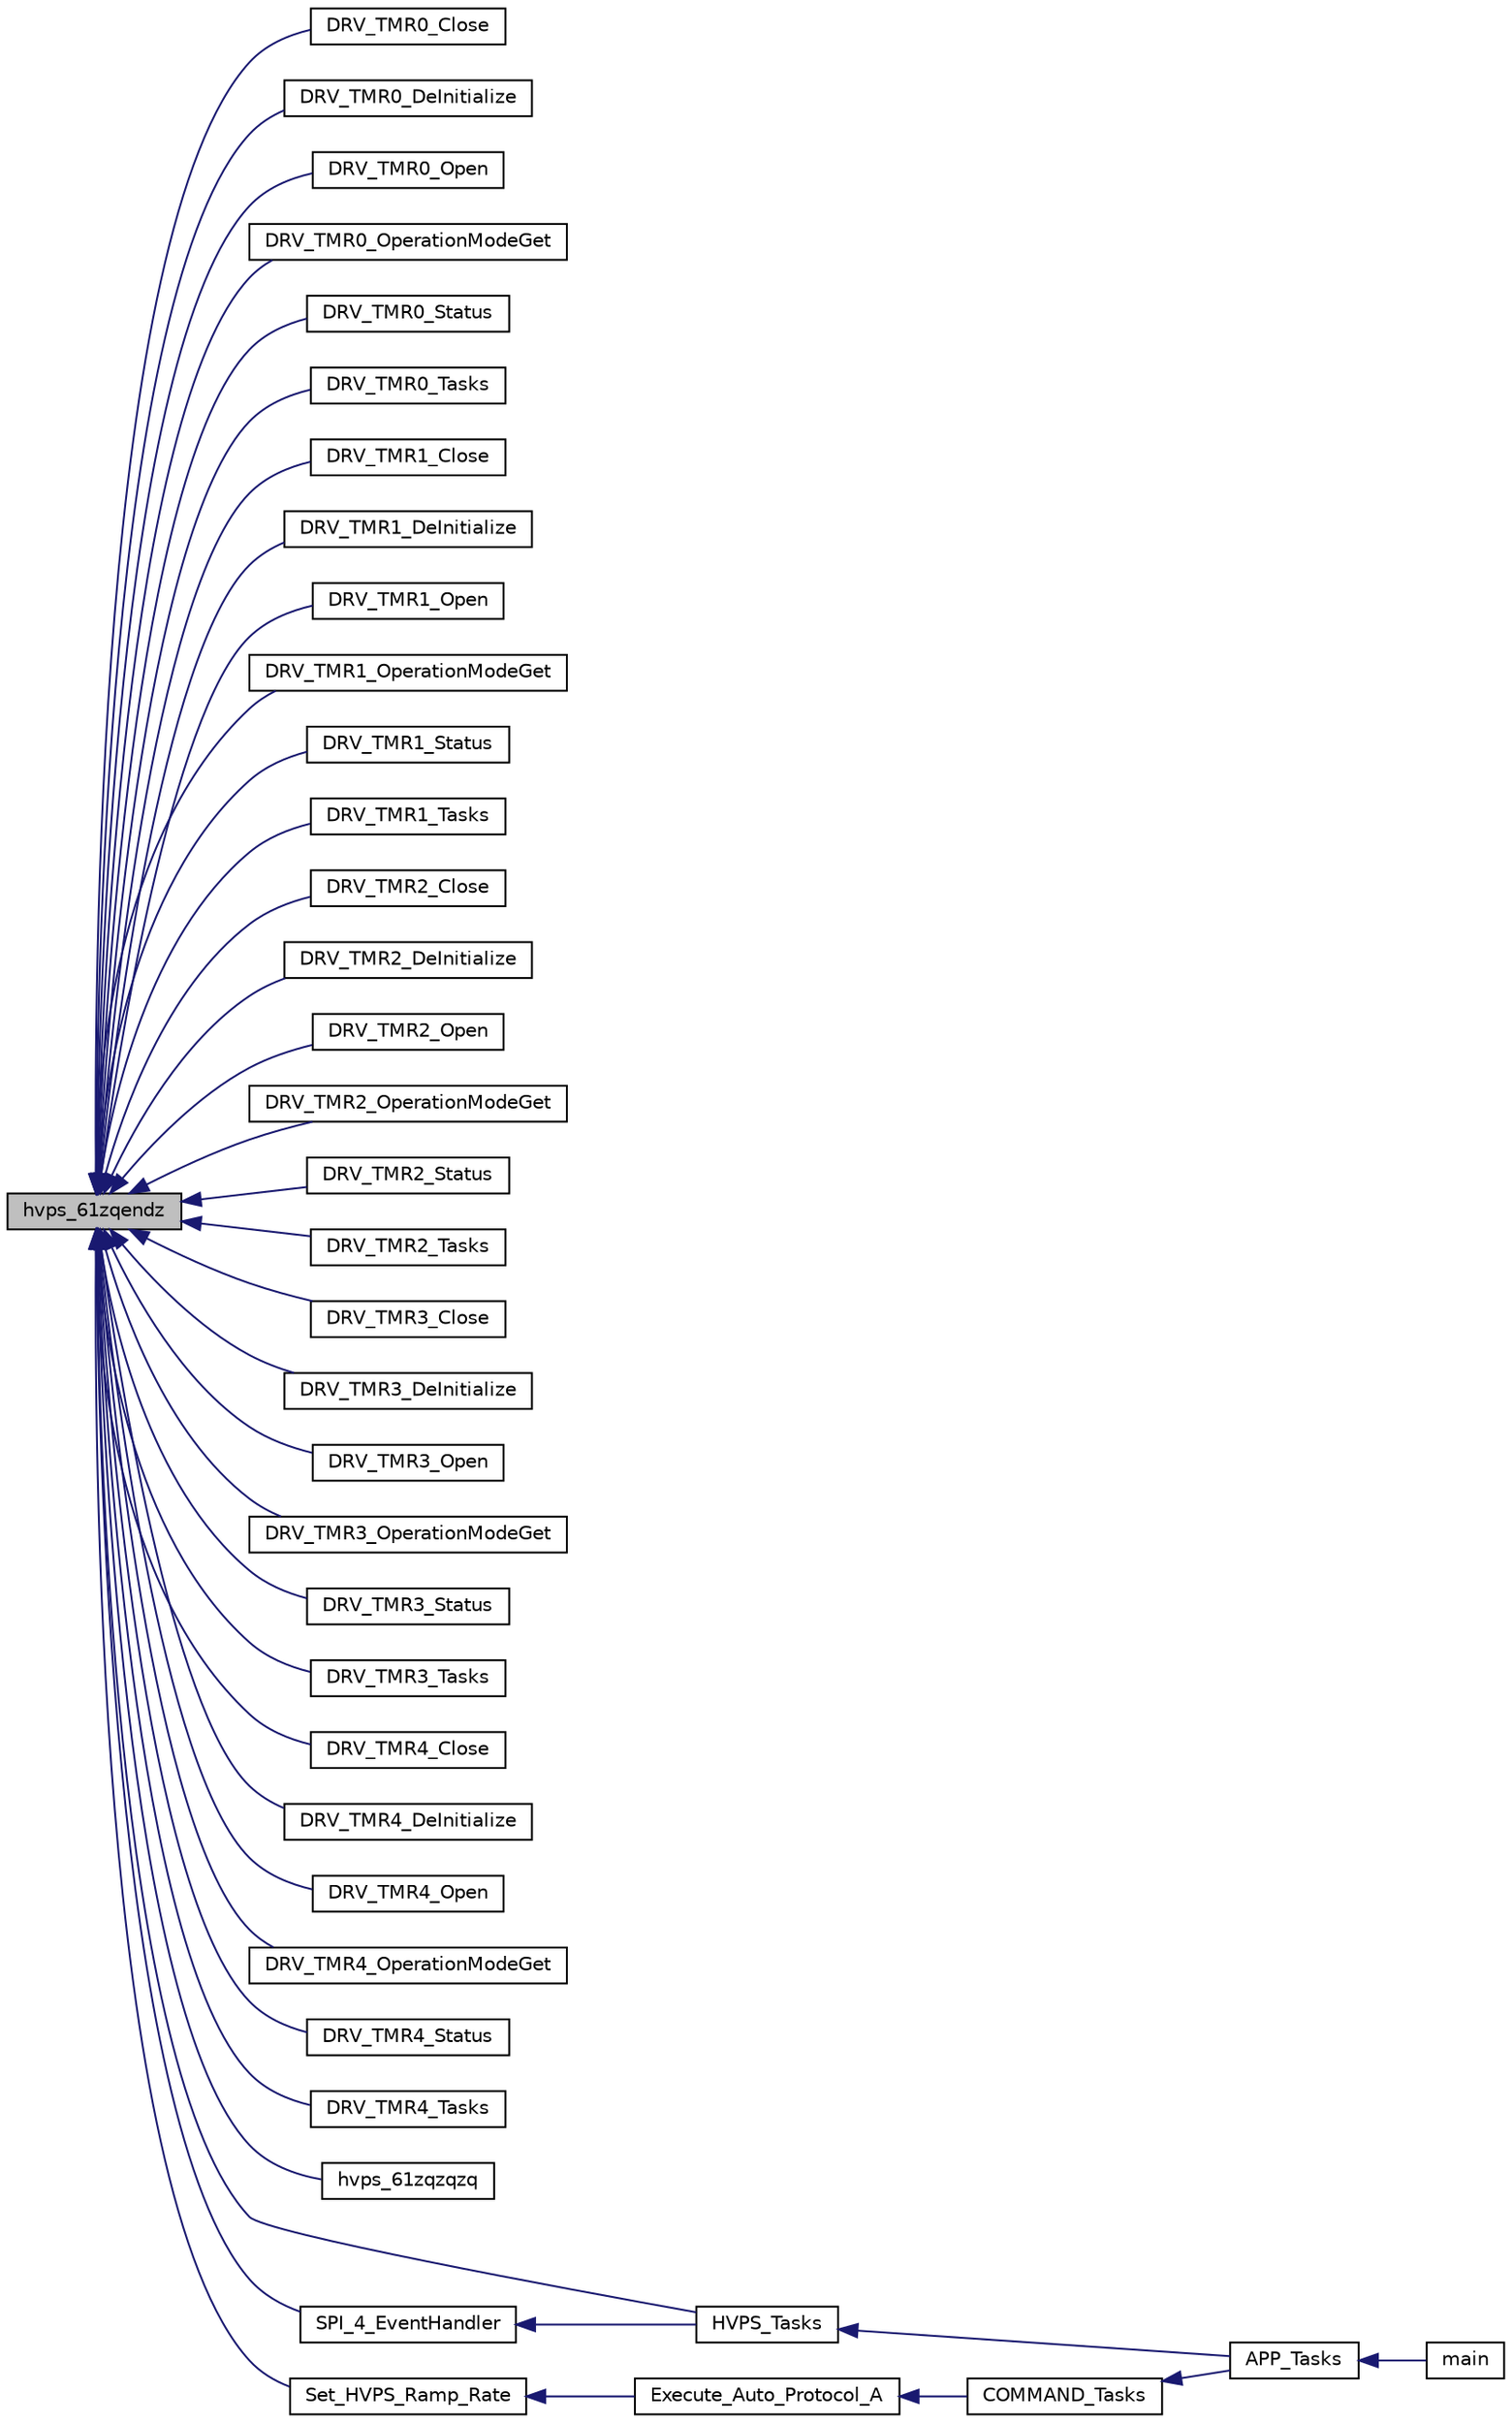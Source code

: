 digraph "hvps_61zqendz"
{
  edge [fontname="Helvetica",fontsize="10",labelfontname="Helvetica",labelfontsize="10"];
  node [fontname="Helvetica",fontsize="10",shape=record];
  rankdir="LR";
  Node623 [label="hvps_61zqendz",height=0.2,width=0.4,color="black", fillcolor="grey75", style="filled", fontcolor="black"];
  Node623 -> Node624 [dir="back",color="midnightblue",fontsize="10",style="solid",fontname="Helvetica"];
  Node624 [label="DRV_TMR0_Close",height=0.2,width=0.4,color="black", fillcolor="white", style="filled",URL="$inszt__hvps_8c.html#a32eae35a1e64a44969e70c746ec9cdc2"];
  Node623 -> Node625 [dir="back",color="midnightblue",fontsize="10",style="solid",fontname="Helvetica"];
  Node625 [label="DRV_TMR0_DeInitialize",height=0.2,width=0.4,color="black", fillcolor="white", style="filled",URL="$inszt__hvps_8c.html#ac35e22ce2277246569aa15a0142f42de"];
  Node623 -> Node626 [dir="back",color="midnightblue",fontsize="10",style="solid",fontname="Helvetica"];
  Node626 [label="DRV_TMR0_Open",height=0.2,width=0.4,color="black", fillcolor="white", style="filled",URL="$inszt__hvps_8c.html#a6185be0b1acc5308100e9c168c6d9882"];
  Node623 -> Node627 [dir="back",color="midnightblue",fontsize="10",style="solid",fontname="Helvetica"];
  Node627 [label="DRV_TMR0_OperationModeGet",height=0.2,width=0.4,color="black", fillcolor="white", style="filled",URL="$inszt__hvps_8c.html#a75154e72363837310412c5f0f77ca99b"];
  Node623 -> Node628 [dir="back",color="midnightblue",fontsize="10",style="solid",fontname="Helvetica"];
  Node628 [label="DRV_TMR0_Status",height=0.2,width=0.4,color="black", fillcolor="white", style="filled",URL="$inszt__hvps_8c.html#aa0b45abb3787c0b80fba63077983fda6"];
  Node623 -> Node629 [dir="back",color="midnightblue",fontsize="10",style="solid",fontname="Helvetica"];
  Node629 [label="DRV_TMR0_Tasks",height=0.2,width=0.4,color="black", fillcolor="white", style="filled",URL="$inszt__hvps_8c.html#a074ed24077060483c762988f726d23e9"];
  Node623 -> Node630 [dir="back",color="midnightblue",fontsize="10",style="solid",fontname="Helvetica"];
  Node630 [label="DRV_TMR1_Close",height=0.2,width=0.4,color="black", fillcolor="white", style="filled",URL="$inszt__hvps_8c.html#a6a5cde4bb2a1f040394eff6085aa1d59"];
  Node623 -> Node631 [dir="back",color="midnightblue",fontsize="10",style="solid",fontname="Helvetica"];
  Node631 [label="DRV_TMR1_DeInitialize",height=0.2,width=0.4,color="black", fillcolor="white", style="filled",URL="$inszt__hvps_8c.html#abf7739f5097a1ceff5268ea070a35c9e"];
  Node623 -> Node632 [dir="back",color="midnightblue",fontsize="10",style="solid",fontname="Helvetica"];
  Node632 [label="DRV_TMR1_Open",height=0.2,width=0.4,color="black", fillcolor="white", style="filled",URL="$inszt__hvps_8c.html#ac23662f1a2e62aff3d8576b4fb403b5e"];
  Node623 -> Node633 [dir="back",color="midnightblue",fontsize="10",style="solid",fontname="Helvetica"];
  Node633 [label="DRV_TMR1_OperationModeGet",height=0.2,width=0.4,color="black", fillcolor="white", style="filled",URL="$inszt__hvps_8c.html#a2ddcb52c248a14db2f5d3cc2b8396b4d"];
  Node623 -> Node634 [dir="back",color="midnightblue",fontsize="10",style="solid",fontname="Helvetica"];
  Node634 [label="DRV_TMR1_Status",height=0.2,width=0.4,color="black", fillcolor="white", style="filled",URL="$inszt__hvps_8c.html#af0b509a65d0cc40830845f905e72f383"];
  Node623 -> Node635 [dir="back",color="midnightblue",fontsize="10",style="solid",fontname="Helvetica"];
  Node635 [label="DRV_TMR1_Tasks",height=0.2,width=0.4,color="black", fillcolor="white", style="filled",URL="$inszt__hvps_8c.html#a0c01e1083b80ad88b2bc0fae758b1f0e"];
  Node623 -> Node636 [dir="back",color="midnightblue",fontsize="10",style="solid",fontname="Helvetica"];
  Node636 [label="DRV_TMR2_Close",height=0.2,width=0.4,color="black", fillcolor="white", style="filled",URL="$inszt__hvps_8c.html#a5ad44e5f36f8a566c396331e7c08c15d"];
  Node623 -> Node637 [dir="back",color="midnightblue",fontsize="10",style="solid",fontname="Helvetica"];
  Node637 [label="DRV_TMR2_DeInitialize",height=0.2,width=0.4,color="black", fillcolor="white", style="filled",URL="$inszt__hvps_8c.html#a0aa800750e31f5d3aea0afcd7faa41fe"];
  Node623 -> Node638 [dir="back",color="midnightblue",fontsize="10",style="solid",fontname="Helvetica"];
  Node638 [label="DRV_TMR2_Open",height=0.2,width=0.4,color="black", fillcolor="white", style="filled",URL="$inszt__hvps_8c.html#ae3ec2e7d926f1dfcf4d5b4ec3f4452b1"];
  Node623 -> Node639 [dir="back",color="midnightblue",fontsize="10",style="solid",fontname="Helvetica"];
  Node639 [label="DRV_TMR2_OperationModeGet",height=0.2,width=0.4,color="black", fillcolor="white", style="filled",URL="$inszt__hvps_8c.html#aaec612bc5ca6823e226aa9e168f0f7e4"];
  Node623 -> Node640 [dir="back",color="midnightblue",fontsize="10",style="solid",fontname="Helvetica"];
  Node640 [label="DRV_TMR2_Status",height=0.2,width=0.4,color="black", fillcolor="white", style="filled",URL="$inszt__hvps_8c.html#ab66021f387d5cbb3e7ab20b7718aa773"];
  Node623 -> Node641 [dir="back",color="midnightblue",fontsize="10",style="solid",fontname="Helvetica"];
  Node641 [label="DRV_TMR2_Tasks",height=0.2,width=0.4,color="black", fillcolor="white", style="filled",URL="$inszt__hvps_8c.html#a4cae103296c260a0cacd0bfbb02abec6"];
  Node623 -> Node642 [dir="back",color="midnightblue",fontsize="10",style="solid",fontname="Helvetica"];
  Node642 [label="DRV_TMR3_Close",height=0.2,width=0.4,color="black", fillcolor="white", style="filled",URL="$inszt__hvps_8c.html#a5dd9fa4b5c96ae83f17ed22952b3526b"];
  Node623 -> Node643 [dir="back",color="midnightblue",fontsize="10",style="solid",fontname="Helvetica"];
  Node643 [label="DRV_TMR3_DeInitialize",height=0.2,width=0.4,color="black", fillcolor="white", style="filled",URL="$inszt__hvps_8c.html#a51119949a1b0dc2ade9d15cd3eef3cf9"];
  Node623 -> Node644 [dir="back",color="midnightblue",fontsize="10",style="solid",fontname="Helvetica"];
  Node644 [label="DRV_TMR3_Open",height=0.2,width=0.4,color="black", fillcolor="white", style="filled",URL="$inszt__hvps_8c.html#a14def85d2721c6fe7a0f52e5da985745"];
  Node623 -> Node645 [dir="back",color="midnightblue",fontsize="10",style="solid",fontname="Helvetica"];
  Node645 [label="DRV_TMR3_OperationModeGet",height=0.2,width=0.4,color="black", fillcolor="white", style="filled",URL="$inszt__hvps_8c.html#aba3d374b5742c8fed77fb9c5125906e8"];
  Node623 -> Node646 [dir="back",color="midnightblue",fontsize="10",style="solid",fontname="Helvetica"];
  Node646 [label="DRV_TMR3_Status",height=0.2,width=0.4,color="black", fillcolor="white", style="filled",URL="$inszt__hvps_8c.html#ab337820f2261ee63bfbdbe91f999de92"];
  Node623 -> Node647 [dir="back",color="midnightblue",fontsize="10",style="solid",fontname="Helvetica"];
  Node647 [label="DRV_TMR3_Tasks",height=0.2,width=0.4,color="black", fillcolor="white", style="filled",URL="$inszt__hvps_8c.html#ac4622292b2dab66f9b5ae9778db08478"];
  Node623 -> Node648 [dir="back",color="midnightblue",fontsize="10",style="solid",fontname="Helvetica"];
  Node648 [label="DRV_TMR4_Close",height=0.2,width=0.4,color="black", fillcolor="white", style="filled",URL="$inszt__hvps_8c.html#abca98245dd4f6348cc96c19911fa2f7f"];
  Node623 -> Node649 [dir="back",color="midnightblue",fontsize="10",style="solid",fontname="Helvetica"];
  Node649 [label="DRV_TMR4_DeInitialize",height=0.2,width=0.4,color="black", fillcolor="white", style="filled",URL="$inszt__hvps_8c.html#a24315793d9553d184024aea496534bc5"];
  Node623 -> Node650 [dir="back",color="midnightblue",fontsize="10",style="solid",fontname="Helvetica"];
  Node650 [label="DRV_TMR4_Open",height=0.2,width=0.4,color="black", fillcolor="white", style="filled",URL="$inszt__hvps_8c.html#a6e2c39c5a9d8b23859be0e673b43b1b9"];
  Node623 -> Node651 [dir="back",color="midnightblue",fontsize="10",style="solid",fontname="Helvetica"];
  Node651 [label="DRV_TMR4_OperationModeGet",height=0.2,width=0.4,color="black", fillcolor="white", style="filled",URL="$inszt__hvps_8c.html#ad47780c4b3a36ef4f64841b0106a751d"];
  Node623 -> Node652 [dir="back",color="midnightblue",fontsize="10",style="solid",fontname="Helvetica"];
  Node652 [label="DRV_TMR4_Status",height=0.2,width=0.4,color="black", fillcolor="white", style="filled",URL="$inszt__hvps_8c.html#aeb55a9257642cf221bcb641b25033668"];
  Node623 -> Node653 [dir="back",color="midnightblue",fontsize="10",style="solid",fontname="Helvetica"];
  Node653 [label="DRV_TMR4_Tasks",height=0.2,width=0.4,color="black", fillcolor="white", style="filled",URL="$inszt__hvps_8c.html#a97a4bb302673812056f8ad54ea70b59e"];
  Node623 -> Node654 [dir="back",color="midnightblue",fontsize="10",style="solid",fontname="Helvetica"];
  Node654 [label="hvps_61zqzqzq",height=0.2,width=0.4,color="black", fillcolor="white", style="filled",URL="$inszt__hvps_8c.html#a891618a1fe492d8c341a3752bea97d47"];
  Node623 -> Node655 [dir="back",color="midnightblue",fontsize="10",style="solid",fontname="Helvetica"];
  Node655 [label="HVPS_Tasks",height=0.2,width=0.4,color="black", fillcolor="white", style="filled",URL="$inszt__hvps_8c.html#aba73277a0b1daf2d17ac0b81c94a8b6a"];
  Node655 -> Node656 [dir="back",color="midnightblue",fontsize="10",style="solid",fontname="Helvetica"];
  Node656 [label="APP_Tasks",height=0.2,width=0.4,color="black", fillcolor="white", style="filled",URL="$inszt__app_8c.html#a859aee46b660cfee47cfd45ce08f6862"];
  Node656 -> Node657 [dir="back",color="midnightblue",fontsize="10",style="solid",fontname="Helvetica"];
  Node657 [label="main",height=0.2,width=0.4,color="black", fillcolor="white", style="filled",URL="$inszt__main_8c.html#a840291bc02cba5474a4cb46a9b9566fe"];
  Node623 -> Node658 [dir="back",color="midnightblue",fontsize="10",style="solid",fontname="Helvetica"];
  Node658 [label="Set_HVPS_Ramp_Rate",height=0.2,width=0.4,color="black", fillcolor="white", style="filled",URL="$inszt__hvps_8c.html#ac70e0608944d827ba3108771992e2dc7"];
  Node658 -> Node659 [dir="back",color="midnightblue",fontsize="10",style="solid",fontname="Helvetica"];
  Node659 [label="Execute_Auto_Protocol_A",height=0.2,width=0.4,color="black", fillcolor="white", style="filled",URL="$inszt__commands_8c.html#a03b9bfc92c4795c4d185a80c5137c68d"];
  Node659 -> Node660 [dir="back",color="midnightblue",fontsize="10",style="solid",fontname="Helvetica"];
  Node660 [label="COMMAND_Tasks",height=0.2,width=0.4,color="black", fillcolor="white", style="filled",URL="$inszt__commands_8c.html#a18253442833a6f9dcc1031492524596c"];
  Node660 -> Node656 [dir="back",color="midnightblue",fontsize="10",style="solid",fontname="Helvetica"];
  Node623 -> Node661 [dir="back",color="midnightblue",fontsize="10",style="solid",fontname="Helvetica"];
  Node661 [label="SPI_4_EventHandler",height=0.2,width=0.4,color="black", fillcolor="white", style="filled",URL="$inszt__hvps_8c.html#ab2766ea57f0a808ab297cac75bad2835"];
  Node661 -> Node655 [dir="back",color="midnightblue",fontsize="10",style="solid",fontname="Helvetica"];
}

